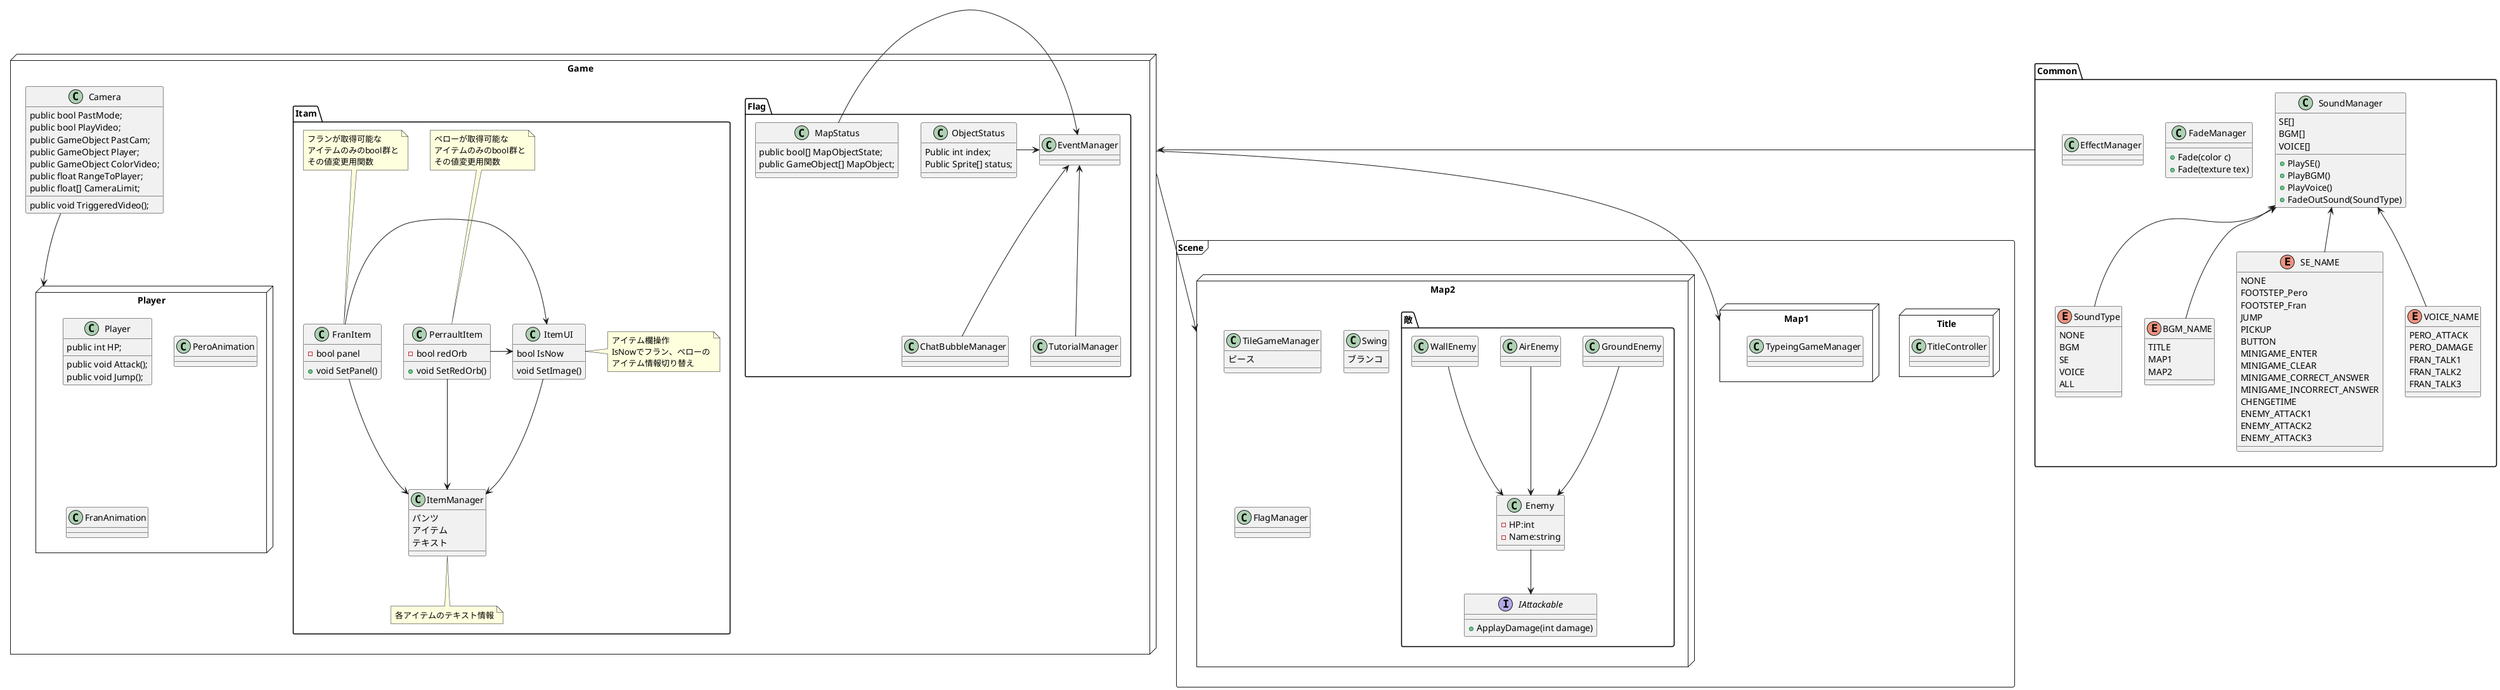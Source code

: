 @startuml

package Common{
    class FadeManager{
        +Fade(color c)
        +Fade(texture tex)
    }

    class EffectManager{

    }

    class SoundManager{
        SE[]
        BGM[]
        VOICE[]
        +PlaySE()
        +PlayBGM()
        +PlayVoice()
        +FadeOutSound(SoundType)
    }

    enum SoundType{
        NONE
        BGM
        SE
        VOICE
        ALL
    }

    enum BGM_NAME{
        TITLE
        MAP1
        MAP2
    }

    enum SE_NAME{
        NONE
        FOOTSTEP_Pero
        FOOTSTEP_Fran
        JUMP
        PICKUP
        BUTTON
        MINIGAME_ENTER
        MINIGAME_CLEAR
        MINIGAME_CORRECT_ANSWER
        MINIGAME_INCORRECT_ANSWER
        CHENGETIME
        ENEMY_ATTACK1
        ENEMY_ATTACK2
        ENEMY_ATTACK3
    }

    enum VOICE_NAME{
        PERO_ATTACK
        PERO_DAMAGE
        FRAN_TALK1
        FRAN_TALK2
        FRAN_TALK3
    }

    BGM_NAME -up-> SoundManager
    SE_NAME -up-> SoundManager
    VOICE_NAME -up-> SoundManager
    SoundType -up-> SoundManager

}

node Game {

    node Player{
        
        class Player{
            public int HP;
            public void Attack();
            public void Jump();
        }

        class PeroAnimation{

        }

        class FranAnimation{

        }

    }

    class Camera{
        public bool PastMode;
        public bool PlayVideo;
        public GameObject PastCam;
        public GameObject Player;
        public GameObject ColorVideo;
        public float RangeToPlayer;
        public float[] CameraLimit;
        public void TriggeredVideo();
    }

    Camera -do-> Player

    package Flag{
        class EventManager{

        }

        class ChatBubbleManager{

        }


        Class MapStatus{
            public bool[] MapObjectState;
            public GameObject[] MapObject;
        }

        Class ObjectStatus{
            Public int index;
            Public Sprite[] status;
        }

        class TutorialManager{
            
        }

    }

    ChatBubbleManager -up-> EventManager
    ObjectStatus -ri-> EventManager
    MapStatus -ri-> EventManager
    TutorialManager -up-> EventManager

    package Itam{
        class ItemManager{
            パンツ
            アイテム
            テキスト
        }
        note bottom of ItemManager
        各アイテムのテキスト情報
        endnote

        class PerraultItem{
            -bool redOrb
            +void SetRedOrb()
        }
        note top of PerraultItem
        ペローが取得可能な
        アイテムのみのbool群と
        その値変更用関数
        endnote

        class FranItem{
            -bool panel
            +void SetPanel()
        }
        note top of FranItem
        フランが取得可能な
        アイテムのみのbool群と
        その値変更用関数
        endnote

        class ItemUI{
            bool IsNow
            void SetImage()
        }
        note right of ItemUI
        アイテム欄操作
        IsNowでフラン、ペローの
        アイテム情報切り替え
        endnote

        ItemUI -do->ItemManager
        PerraultItem -do->ItemManager
        FranItem -do->ItemManager

        PerraultItem ->ItemUI
        FranItem ->ItemUI

    }

}

frame Scene{
    node "Title"{
        class TitleController{
            
        }
    }


    node "Map1"{
        class TypeingGameManager{

        }
    }

    node "Map2"{
        
        class TileGameManager{
            ピース
        }

        class Swing{
            ブランコ
        }

        package 敵{
            class Enemy{
            -HP:int
            -Name:string    
            }

            class GroundEnemy{

            }
            class AirEnemy{

            }
            class WallEnemy{

            }
            interface IAttackable{
                +ApplayDamage(int damage)
            }
        }
        


        class FlagManager{

        }

        Enemy -down-> IAttackable

        GroundEnemy -do-> Enemy
        AirEnemy -do-> Enemy
        WallEnemy -do-> Enemy

    }

}
 
Common -left-> Game
Game -do-> Map1
Game -do-> Map2

@enduml
